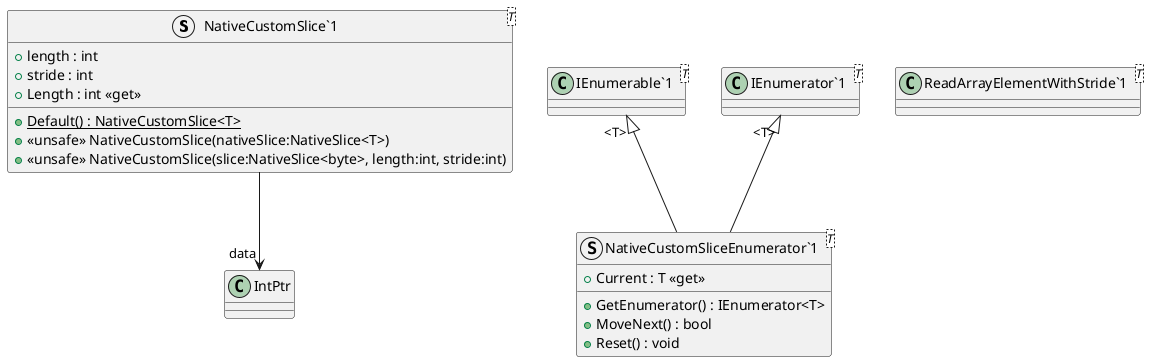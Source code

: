@startuml
struct "NativeCustomSlice`1"<T> {
    + length : int
    + stride : int
    + {static} Default() : NativeCustomSlice<T>
    + <<unsafe>> NativeCustomSlice(nativeSlice:NativeSlice<T>)
    + <<unsafe>> NativeCustomSlice(slice:NativeSlice<byte>, length:int, stride:int)
    + Length : int <<get>>
}
struct "NativeCustomSliceEnumerator`1"<T> {
    + GetEnumerator() : IEnumerator<T>
    + MoveNext() : bool
    + Reset() : void
    + Current : T <<get>>
}
class "ReadArrayElementWithStride`1"<T> {
}
class "IEnumerable`1"<T> {
}
class "IEnumerator`1"<T> {
}
"NativeCustomSlice`1" --> "data" IntPtr
"IEnumerable`1" "<T>" <|-- "NativeCustomSliceEnumerator`1"
"IEnumerator`1" "<T>" <|-- "NativeCustomSliceEnumerator`1"
@enduml
